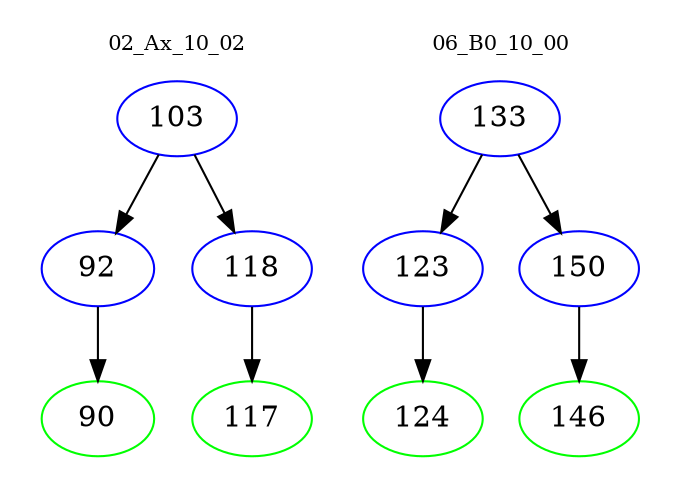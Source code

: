 digraph{
subgraph cluster_0 {
color = white
label = "02_Ax_10_02";
fontsize=10;
T0_103 [label="103", color="blue"]
T0_103 -> T0_92 [color="black"]
T0_92 [label="92", color="blue"]
T0_92 -> T0_90 [color="black"]
T0_90 [label="90", color="green"]
T0_103 -> T0_118 [color="black"]
T0_118 [label="118", color="blue"]
T0_118 -> T0_117 [color="black"]
T0_117 [label="117", color="green"]
}
subgraph cluster_1 {
color = white
label = "06_B0_10_00";
fontsize=10;
T1_133 [label="133", color="blue"]
T1_133 -> T1_123 [color="black"]
T1_123 [label="123", color="blue"]
T1_123 -> T1_124 [color="black"]
T1_124 [label="124", color="green"]
T1_133 -> T1_150 [color="black"]
T1_150 [label="150", color="blue"]
T1_150 -> T1_146 [color="black"]
T1_146 [label="146", color="green"]
}
}
